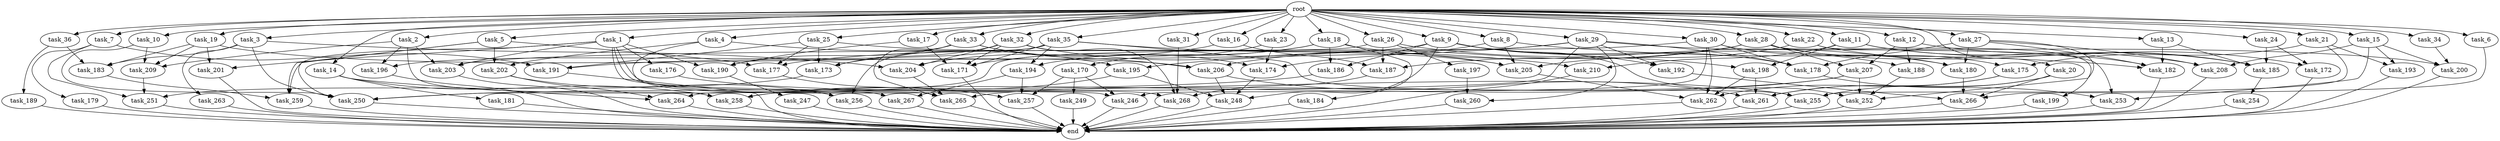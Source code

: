digraph G {
  root [size="0.000000"];
  task_1 [size="2.048000"];
  task_2 [size="2.048000"];
  task_3 [size="2.048000"];
  task_4 [size="2.048000"];
  task_5 [size="2.048000"];
  task_6 [size="2.048000"];
  task_7 [size="2.048000"];
  task_8 [size="2.048000"];
  task_9 [size="2.048000"];
  task_10 [size="2.048000"];
  task_11 [size="2.048000"];
  task_12 [size="2.048000"];
  task_13 [size="2.048000"];
  task_14 [size="2.048000"];
  task_15 [size="2.048000"];
  task_16 [size="2.048000"];
  task_17 [size="2.048000"];
  task_18 [size="2.048000"];
  task_19 [size="2.048000"];
  task_20 [size="2.048000"];
  task_21 [size="2.048000"];
  task_22 [size="2.048000"];
  task_23 [size="2.048000"];
  task_24 [size="2.048000"];
  task_25 [size="2.048000"];
  task_26 [size="2.048000"];
  task_27 [size="2.048000"];
  task_28 [size="2.048000"];
  task_29 [size="2.048000"];
  task_30 [size="2.048000"];
  task_31 [size="2.048000"];
  task_32 [size="2.048000"];
  task_33 [size="2.048000"];
  task_34 [size="2.048000"];
  task_35 [size="2.048000"];
  task_36 [size="2.048000"];
  task_170 [size="1099511627.776000"];
  task_171 [size="3710851743.744000"];
  task_172 [size="1941325217.792000"];
  task_173 [size="1992864825.344000"];
  task_174 [size="1529008357.376000"];
  task_175 [size="773094113.280000"];
  task_176 [size="68719476.736000"];
  task_177 [size="1322849927.168000"];
  task_178 [size="1116691496.960000"];
  task_179 [size="1717986918.400000"];
  task_180 [size="1047972020.224000"];
  task_181 [size="429496729.600000"];
  task_182 [size="1683627180.032000"];
  task_183 [size="2714419331.072000"];
  task_184 [size="274877906.944000"];
  task_185 [size="2284922601.472000"];
  task_186 [size="549755813.888000"];
  task_187 [size="1614907703.296000"];
  task_188 [size="343597383.680000"];
  task_189 [size="1717986918.400000"];
  task_190 [size="2061584302.080000"];
  task_191 [size="3092376453.120000"];
  task_192 [size="343597383.680000"];
  task_193 [size="893353197.568000"];
  task_194 [size="1374389534.720000"];
  task_195 [size="223338299.392000"];
  task_196 [size="1254130450.432000"];
  task_197 [size="841813590.016000"];
  task_198 [size="1941325217.792000"];
  task_199 [size="154618822.656000"];
  task_200 [size="498216206.336000"];
  task_201 [size="223338299.392000"];
  task_202 [size="309237645.312000"];
  task_203 [size="841813590.016000"];
  task_204 [size="2078764171.264000"];
  task_205 [size="2972117368.832000"];
  task_206 [size="584115552.256000"];
  task_207 [size="223338299.392000"];
  task_208 [size="584115552.256000"];
  task_209 [size="463856467.968000"];
  task_210 [size="2199023255.552000"];
  task_246 [size="2078764171.264000"];
  task_247 [size="68719476.736000"];
  task_248 [size="2302102470.656000"];
  task_249 [size="1391569403.904000"];
  task_250 [size="2834678415.360000"];
  task_251 [size="3178275799.040000"];
  task_252 [size="1975684956.160000"];
  task_253 [size="2473901162.496000"];
  task_254 [size="429496729.600000"];
  task_255 [size="4501125726.208000"];
  task_256 [size="1717986918.400000"];
  task_257 [size="2439541424.128000"];
  task_258 [size="3693671874.560000"];
  task_259 [size="1065151889.408000"];
  task_260 [size="223338299.392000"];
  task_261 [size="3539053051.904000"];
  task_262 [size="3453153705.984000"];
  task_263 [size="841813590.016000"];
  task_264 [size="1116691496.960000"];
  task_265 [size="2250562863.104000"];
  task_266 [size="2319282339.840000"];
  task_267 [size="687194767.360000"];
  task_268 [size="2216203124.736000"];
  end [size="0.000000"];

  root -> task_1 [size="1.000000"];
  root -> task_2 [size="1.000000"];
  root -> task_3 [size="1.000000"];
  root -> task_4 [size="1.000000"];
  root -> task_5 [size="1.000000"];
  root -> task_6 [size="1.000000"];
  root -> task_7 [size="1.000000"];
  root -> task_8 [size="1.000000"];
  root -> task_9 [size="1.000000"];
  root -> task_10 [size="1.000000"];
  root -> task_11 [size="1.000000"];
  root -> task_12 [size="1.000000"];
  root -> task_13 [size="1.000000"];
  root -> task_14 [size="1.000000"];
  root -> task_15 [size="1.000000"];
  root -> task_16 [size="1.000000"];
  root -> task_17 [size="1.000000"];
  root -> task_18 [size="1.000000"];
  root -> task_19 [size="1.000000"];
  root -> task_20 [size="1.000000"];
  root -> task_21 [size="1.000000"];
  root -> task_22 [size="1.000000"];
  root -> task_23 [size="1.000000"];
  root -> task_24 [size="1.000000"];
  root -> task_25 [size="1.000000"];
  root -> task_26 [size="1.000000"];
  root -> task_27 [size="1.000000"];
  root -> task_28 [size="1.000000"];
  root -> task_29 [size="1.000000"];
  root -> task_30 [size="1.000000"];
  root -> task_31 [size="1.000000"];
  root -> task_32 [size="1.000000"];
  root -> task_33 [size="1.000000"];
  root -> task_34 [size="1.000000"];
  root -> task_35 [size="1.000000"];
  root -> task_36 [size="1.000000"];
  task_1 -> task_176 [size="33554432.000000"];
  task_1 -> task_190 [size="33554432.000000"];
  task_1 -> task_201 [size="33554432.000000"];
  task_1 -> task_203 [size="33554432.000000"];
  task_1 -> task_246 [size="33554432.000000"];
  task_1 -> task_259 [size="33554432.000000"];
  task_1 -> task_267 [size="33554432.000000"];
  task_1 -> task_268 [size="33554432.000000"];
  task_2 -> task_196 [size="75497472.000000"];
  task_2 -> task_203 [size="75497472.000000"];
  task_2 -> task_209 [size="75497472.000000"];
  task_2 -> task_258 [size="75497472.000000"];
  task_3 -> task_183 [size="411041792.000000"];
  task_3 -> task_204 [size="411041792.000000"];
  task_3 -> task_250 [size="411041792.000000"];
  task_3 -> task_263 [size="411041792.000000"];
  task_4 -> task_195 [size="75497472.000000"];
  task_4 -> task_202 [size="75497472.000000"];
  task_4 -> task_265 [size="75497472.000000"];
  task_5 -> task_177 [size="75497472.000000"];
  task_5 -> task_202 [size="75497472.000000"];
  task_5 -> task_250 [size="75497472.000000"];
  task_5 -> task_259 [size="75497472.000000"];
  task_6 -> task_266 [size="301989888.000000"];
  task_7 -> task_179 [size="838860800.000000"];
  task_7 -> task_191 [size="838860800.000000"];
  task_7 -> task_251 [size="838860800.000000"];
  task_8 -> task_174 [size="75497472.000000"];
  task_8 -> task_182 [size="75497472.000000"];
  task_8 -> task_205 [size="75497472.000000"];
  task_9 -> task_178 [size="134217728.000000"];
  task_9 -> task_186 [size="134217728.000000"];
  task_9 -> task_188 [size="134217728.000000"];
  task_9 -> task_191 [size="134217728.000000"];
  task_9 -> task_192 [size="134217728.000000"];
  task_9 -> task_248 [size="134217728.000000"];
  task_9 -> task_252 [size="134217728.000000"];
  task_10 -> task_209 [size="75497472.000000"];
  task_10 -> task_250 [size="75497472.000000"];
  task_11 -> task_172 [size="536870912.000000"];
  task_11 -> task_182 [size="536870912.000000"];
  task_11 -> task_198 [size="536870912.000000"];
  task_11 -> task_210 [size="536870912.000000"];
  task_12 -> task_185 [size="33554432.000000"];
  task_12 -> task_188 [size="33554432.000000"];
  task_12 -> task_207 [size="33554432.000000"];
  task_13 -> task_182 [size="134217728.000000"];
  task_13 -> task_185 [size="134217728.000000"];
  task_14 -> task_181 [size="209715200.000000"];
  task_14 -> task_258 [size="209715200.000000"];
  task_14 -> task_264 [size="209715200.000000"];
  task_15 -> task_193 [size="134217728.000000"];
  task_15 -> task_200 [size="134217728.000000"];
  task_15 -> task_208 [size="134217728.000000"];
  task_15 -> task_253 [size="134217728.000000"];
  task_16 -> task_187 [size="301989888.000000"];
  task_16 -> task_204 [size="301989888.000000"];
  task_17 -> task_171 [size="838860800.000000"];
  task_17 -> task_190 [size="838860800.000000"];
  task_18 -> task_171 [size="134217728.000000"];
  task_18 -> task_180 [size="134217728.000000"];
  task_18 -> task_184 [size="134217728.000000"];
  task_18 -> task_186 [size="134217728.000000"];
  task_18 -> task_194 [size="134217728.000000"];
  task_19 -> task_183 [size="75497472.000000"];
  task_19 -> task_201 [size="75497472.000000"];
  task_19 -> task_206 [size="75497472.000000"];
  task_19 -> task_209 [size="75497472.000000"];
  task_20 -> task_255 [size="679477248.000000"];
  task_20 -> task_261 [size="679477248.000000"];
  task_20 -> task_266 [size="679477248.000000"];
  task_21 -> task_175 [size="301989888.000000"];
  task_21 -> task_193 [size="301989888.000000"];
  task_21 -> task_255 [size="301989888.000000"];
  task_22 -> task_185 [size="536870912.000000"];
  task_22 -> task_205 [size="536870912.000000"];
  task_22 -> task_253 [size="536870912.000000"];
  task_23 -> task_170 [size="536870912.000000"];
  task_23 -> task_174 [size="536870912.000000"];
  task_24 -> task_172 [size="411041792.000000"];
  task_24 -> task_185 [size="411041792.000000"];
  task_25 -> task_173 [size="536870912.000000"];
  task_25 -> task_177 [size="536870912.000000"];
  task_25 -> task_191 [size="536870912.000000"];
  task_25 -> task_205 [size="536870912.000000"];
  task_26 -> task_187 [size="411041792.000000"];
  task_26 -> task_197 [size="411041792.000000"];
  task_26 -> task_198 [size="411041792.000000"];
  task_26 -> task_250 [size="411041792.000000"];
  task_27 -> task_178 [size="75497472.000000"];
  task_27 -> task_180 [size="75497472.000000"];
  task_27 -> task_182 [size="75497472.000000"];
  task_27 -> task_208 [size="75497472.000000"];
  task_27 -> task_252 [size="75497472.000000"];
  task_28 -> task_175 [size="75497472.000000"];
  task_28 -> task_187 [size="75497472.000000"];
  task_28 -> task_199 [size="75497472.000000"];
  task_28 -> task_206 [size="75497472.000000"];
  task_28 -> task_207 [size="75497472.000000"];
  task_28 -> task_208 [size="75497472.000000"];
  task_29 -> task_177 [size="33554432.000000"];
  task_29 -> task_178 [size="33554432.000000"];
  task_29 -> task_192 [size="33554432.000000"];
  task_29 -> task_195 [size="33554432.000000"];
  task_29 -> task_200 [size="33554432.000000"];
  task_29 -> task_260 [size="33554432.000000"];
  task_29 -> task_264 [size="33554432.000000"];
  task_30 -> task_178 [size="301989888.000000"];
  task_30 -> task_180 [size="301989888.000000"];
  task_30 -> task_203 [size="301989888.000000"];
  task_30 -> task_246 [size="301989888.000000"];
  task_30 -> task_262 [size="301989888.000000"];
  task_31 -> task_268 [size="209715200.000000"];
  task_32 -> task_171 [size="301989888.000000"];
  task_32 -> task_173 [size="301989888.000000"];
  task_32 -> task_204 [size="301989888.000000"];
  task_32 -> task_205 [size="301989888.000000"];
  task_32 -> task_268 [size="301989888.000000"];
  task_33 -> task_173 [size="134217728.000000"];
  task_33 -> task_174 [size="134217728.000000"];
  task_33 -> task_190 [size="134217728.000000"];
  task_33 -> task_206 [size="134217728.000000"];
  task_33 -> task_265 [size="134217728.000000"];
  task_34 -> task_200 [size="75497472.000000"];
  task_35 -> task_171 [size="536870912.000000"];
  task_35 -> task_194 [size="536870912.000000"];
  task_35 -> task_196 [size="536870912.000000"];
  task_35 -> task_210 [size="536870912.000000"];
  task_35 -> task_255 [size="536870912.000000"];
  task_35 -> task_256 [size="536870912.000000"];
  task_36 -> task_183 [size="838860800.000000"];
  task_36 -> task_189 [size="838860800.000000"];
  task_170 -> task_246 [size="679477248.000000"];
  task_170 -> task_249 [size="679477248.000000"];
  task_170 -> task_257 [size="679477248.000000"];
  task_171 -> end [size="1.000000"];
  task_172 -> end [size="1.000000"];
  task_173 -> task_251 [size="301989888.000000"];
  task_174 -> task_248 [size="75497472.000000"];
  task_175 -> task_261 [size="838860800.000000"];
  task_175 -> task_262 [size="838860800.000000"];
  task_176 -> task_255 [size="679477248.000000"];
  task_177 -> task_257 [size="209715200.000000"];
  task_178 -> task_253 [size="536870912.000000"];
  task_179 -> end [size="1.000000"];
  task_180 -> task_266 [size="75497472.000000"];
  task_181 -> end [size="1.000000"];
  task_182 -> end [size="1.000000"];
  task_183 -> task_259 [size="411041792.000000"];
  task_184 -> end [size="1.000000"];
  task_185 -> task_254 [size="209715200.000000"];
  task_186 -> task_250 [size="411041792.000000"];
  task_187 -> task_268 [size="536870912.000000"];
  task_188 -> task_252 [size="75497472.000000"];
  task_189 -> end [size="1.000000"];
  task_190 -> task_247 [size="33554432.000000"];
  task_191 -> end [size="1.000000"];
  task_192 -> task_266 [size="75497472.000000"];
  task_193 -> end [size="1.000000"];
  task_194 -> task_257 [size="301989888.000000"];
  task_194 -> task_267 [size="301989888.000000"];
  task_195 -> task_248 [size="838860800.000000"];
  task_195 -> task_258 [size="838860800.000000"];
  task_196 -> end [size="1.000000"];
  task_197 -> task_260 [size="75497472.000000"];
  task_198 -> task_261 [size="134217728.000000"];
  task_198 -> task_262 [size="134217728.000000"];
  task_199 -> end [size="1.000000"];
  task_200 -> end [size="1.000000"];
  task_201 -> end [size="1.000000"];
  task_202 -> task_256 [size="301989888.000000"];
  task_202 -> task_264 [size="301989888.000000"];
  task_203 -> end [size="1.000000"];
  task_204 -> task_265 [size="209715200.000000"];
  task_205 -> task_262 [size="411041792.000000"];
  task_206 -> task_248 [size="75497472.000000"];
  task_206 -> task_261 [size="75497472.000000"];
  task_207 -> task_252 [size="679477248.000000"];
  task_207 -> task_258 [size="679477248.000000"];
  task_207 -> task_265 [size="679477248.000000"];
  task_208 -> end [size="1.000000"];
  task_209 -> task_251 [size="411041792.000000"];
  task_210 -> end [size="1.000000"];
  task_246 -> end [size="1.000000"];
  task_247 -> end [size="1.000000"];
  task_248 -> end [size="1.000000"];
  task_249 -> end [size="1.000000"];
  task_250 -> end [size="1.000000"];
  task_251 -> end [size="1.000000"];
  task_252 -> end [size="1.000000"];
  task_253 -> end [size="1.000000"];
  task_254 -> end [size="1.000000"];
  task_255 -> end [size="1.000000"];
  task_256 -> end [size="1.000000"];
  task_257 -> end [size="1.000000"];
  task_258 -> end [size="1.000000"];
  task_259 -> end [size="1.000000"];
  task_260 -> end [size="1.000000"];
  task_261 -> end [size="1.000000"];
  task_262 -> end [size="1.000000"];
  task_263 -> end [size="1.000000"];
  task_264 -> end [size="1.000000"];
  task_265 -> end [size="1.000000"];
  task_266 -> end [size="1.000000"];
  task_267 -> end [size="1.000000"];
  task_268 -> end [size="1.000000"];
}
